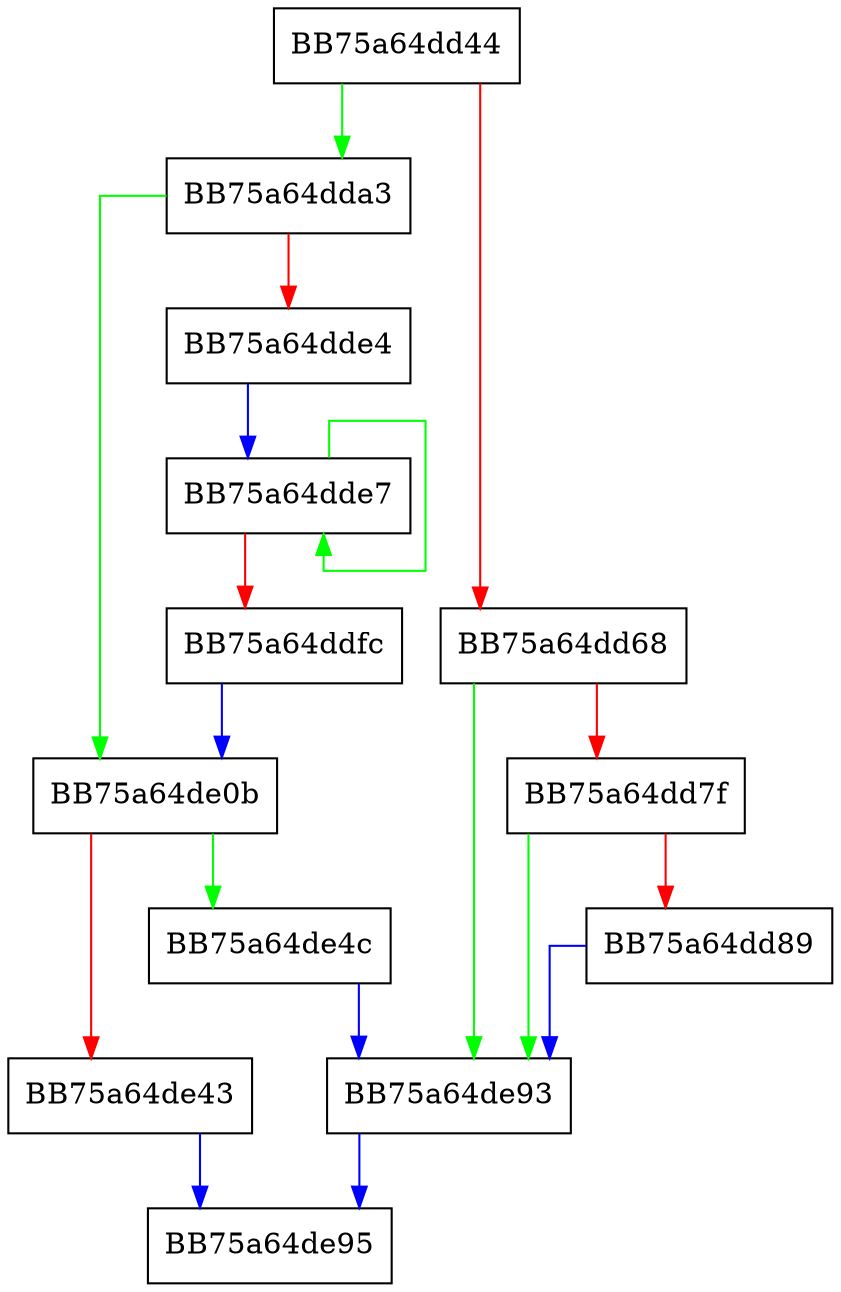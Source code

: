 digraph IsDlpUnallowedRDPApp {
  node [shape="box"];
  graph [splines=ortho];
  BB75a64dd44 -> BB75a64dda3 [color="green"];
  BB75a64dd44 -> BB75a64dd68 [color="red"];
  BB75a64dd68 -> BB75a64de93 [color="green"];
  BB75a64dd68 -> BB75a64dd7f [color="red"];
  BB75a64dd7f -> BB75a64de93 [color="green"];
  BB75a64dd7f -> BB75a64dd89 [color="red"];
  BB75a64dd89 -> BB75a64de93 [color="blue"];
  BB75a64dda3 -> BB75a64de0b [color="green"];
  BB75a64dda3 -> BB75a64dde4 [color="red"];
  BB75a64dde4 -> BB75a64dde7 [color="blue"];
  BB75a64dde7 -> BB75a64dde7 [color="green"];
  BB75a64dde7 -> BB75a64ddfc [color="red"];
  BB75a64ddfc -> BB75a64de0b [color="blue"];
  BB75a64de0b -> BB75a64de4c [color="green"];
  BB75a64de0b -> BB75a64de43 [color="red"];
  BB75a64de43 -> BB75a64de95 [color="blue"];
  BB75a64de4c -> BB75a64de93 [color="blue"];
  BB75a64de93 -> BB75a64de95 [color="blue"];
}
